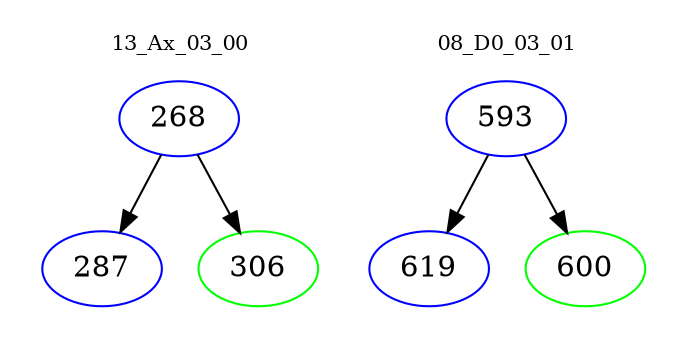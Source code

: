 digraph{
subgraph cluster_0 {
color = white
label = "13_Ax_03_00";
fontsize=10;
T0_268 [label="268", color="blue"]
T0_268 -> T0_287 [color="black"]
T0_287 [label="287", color="blue"]
T0_268 -> T0_306 [color="black"]
T0_306 [label="306", color="green"]
}
subgraph cluster_1 {
color = white
label = "08_D0_03_01";
fontsize=10;
T1_593 [label="593", color="blue"]
T1_593 -> T1_619 [color="black"]
T1_619 [label="619", color="blue"]
T1_593 -> T1_600 [color="black"]
T1_600 [label="600", color="green"]
}
}
